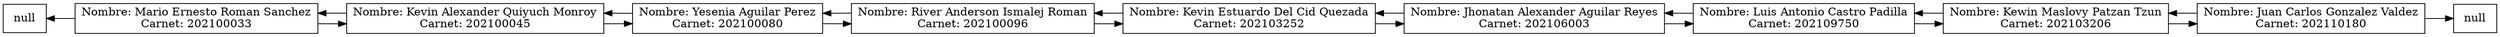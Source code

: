 digraph lista{
rankdir=LR;
node[shape = record];
nodonull1[label="null"];
nodonull2[label="null"];
nodonull1->nodo0 [dir=back];
nodo0[label="Nombre: Mario Ernesto Roman Sanchez\nCarnet: 202100033"];
nodo1[label="Nombre: Kevin Alexander Quiyuch Monroy\nCarnet: 202100045"];
nodo2[label="Nombre: Yesenia Aguilar Perez\nCarnet: 202100080"];
nodo3[label="Nombre: River Anderson Ismalej Roman\nCarnet: 202100096"];
nodo4[label="Nombre: Kevin Estuardo Del Cid Quezada\nCarnet: 202103252"];
nodo5[label="Nombre: Jhonatan Alexander Aguilar Reyes\nCarnet: 202106003"];
nodo6[label="Nombre: Luis Antonio Castro Padilla\nCarnet: 202109750"];
nodo7[label="Nombre: Kewin Maslovy Patzan Tzun\nCarnet: 202103206"];
nodo8[label="Nombre: Juan Carlos Gonzalez Valdez\nCarnet: 202110180"];
nodo0->nodo1;
nodo1->nodo0;
nodo1->nodo2;
nodo2->nodo1;
nodo2->nodo3;
nodo3->nodo2;
nodo3->nodo4;
nodo4->nodo3;
nodo4->nodo5;
nodo5->nodo4;
nodo5->nodo6;
nodo6->nodo5;
nodo6->nodo7;
nodo7->nodo6;
nodo7->nodo8;
nodo8->nodo7;
nodo8->nodonull2;
}